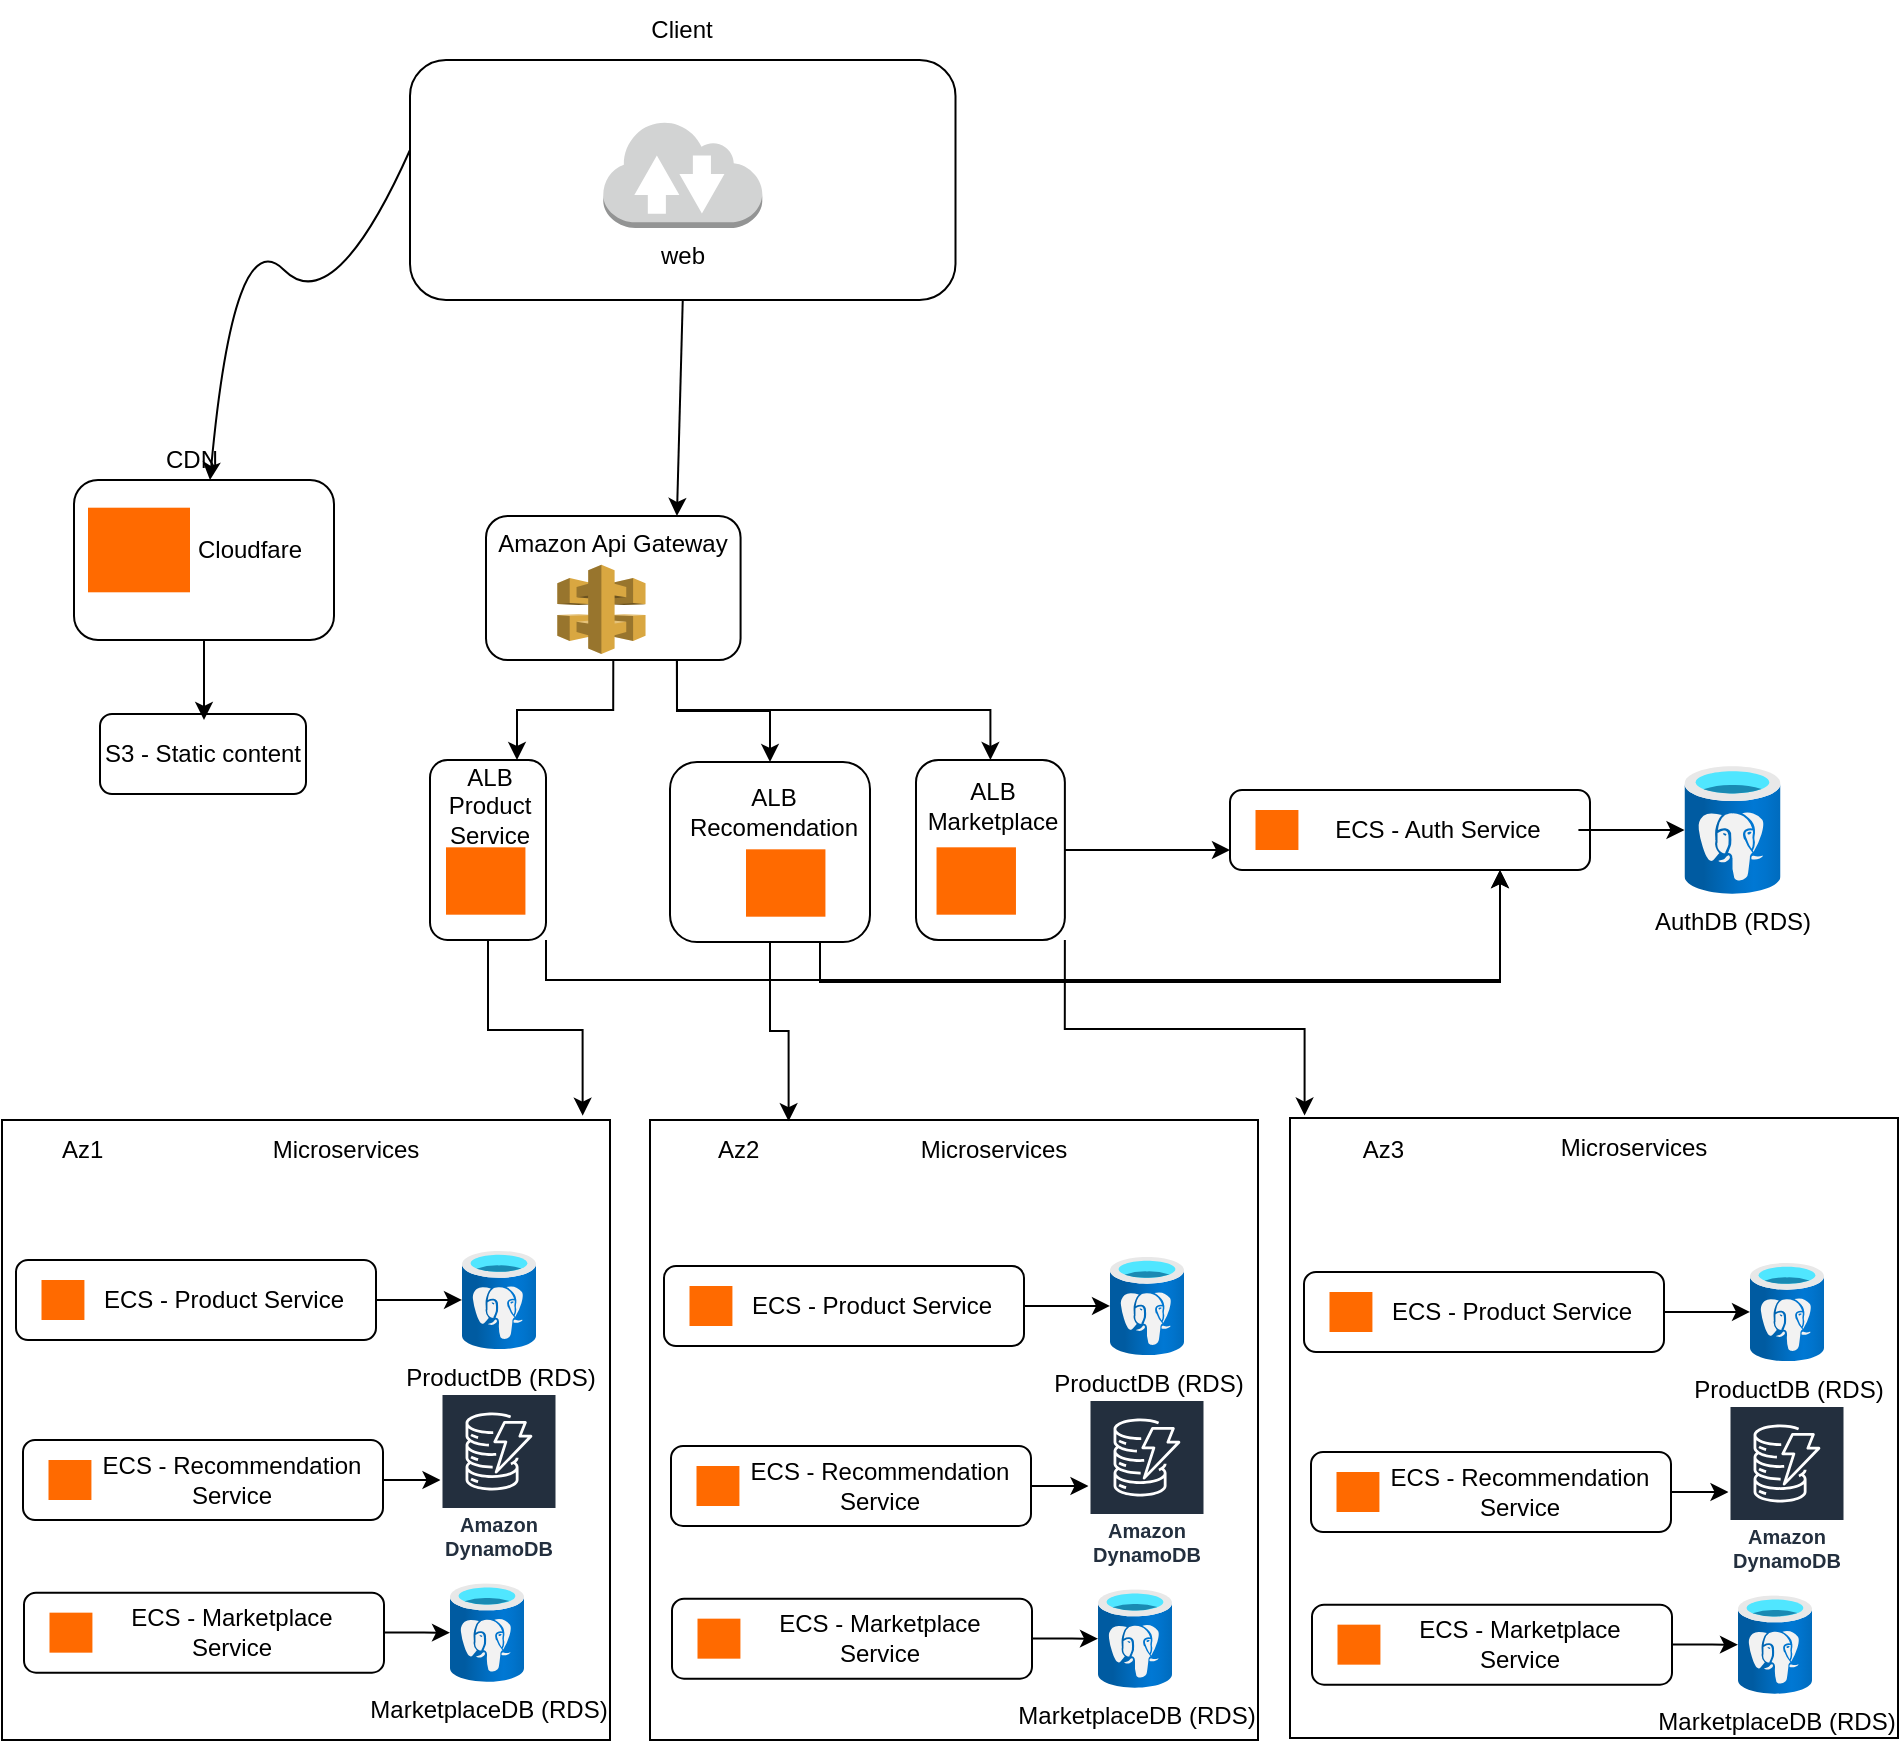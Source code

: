 <mxfile version="28.2.5">
  <diagram name="Page-1" id="uM2RWV-hZdUj_f4ezHtT">
    <mxGraphModel dx="1003" dy="1111" grid="1" gridSize="10" guides="1" tooltips="1" connect="1" arrows="1" fold="1" page="1" pageScale="1" pageWidth="850" pageHeight="1100" math="0" shadow="0">
      <root>
        <mxCell id="0" />
        <mxCell id="1" parent="0" />
        <mxCell id="gP5xzrsOw4okpKsFbW5q-6" value="" style="group;movable=1;resizable=1;rotatable=1;deletable=1;editable=1;locked=0;connectable=1;" parent="1" vertex="1" connectable="0">
          <mxGeometry x="240" width="272.75" height="150" as="geometry" />
        </mxCell>
        <mxCell id="gP5xzrsOw4okpKsFbW5q-4" value="" style="rounded=1;whiteSpace=wrap;html=1;fillColor=light-dark(#FFFFFF,transparent);movable=0;resizable=0;rotatable=0;deletable=0;editable=0;locked=1;connectable=0;" parent="gP5xzrsOw4okpKsFbW5q-6" vertex="1">
          <mxGeometry y="30" width="272.75" height="120" as="geometry" />
        </mxCell>
        <mxCell id="gP5xzrsOw4okpKsFbW5q-5" value="Client" style="text;html=1;align=center;verticalAlign=middle;whiteSpace=wrap;rounded=0;movable=1;resizable=1;rotatable=1;deletable=1;editable=1;locked=0;connectable=1;" parent="gP5xzrsOw4okpKsFbW5q-6" vertex="1">
          <mxGeometry x="106.12" width="60" height="30" as="geometry" />
        </mxCell>
        <mxCell id="Uxrc10yOzOFZdtbdVySu-6" value="web" style="outlineConnect=0;dashed=0;verticalLabelPosition=bottom;verticalAlign=top;align=center;html=1;shape=mxgraph.aws3.internet_2;fillColor=#D2D3D3;gradientColor=none;movable=0;resizable=0;rotatable=0;deletable=0;editable=0;locked=1;connectable=0;" parent="gP5xzrsOw4okpKsFbW5q-6" vertex="1">
          <mxGeometry x="96.63" y="60" width="79.5" height="54" as="geometry" />
        </mxCell>
        <mxCell id="qT3tDaTDxm2uMoxioWj7-61" style="edgeStyle=orthogonalEdgeStyle;rounded=0;orthogonalLoop=1;jettySize=auto;html=1;exitX=0.75;exitY=1;exitDx=0;exitDy=0;entryX=0.5;entryY=0;entryDx=0;entryDy=0;" edge="1" parent="1" source="gP5xzrsOw4okpKsFbW5q-8" target="qT3tDaTDxm2uMoxioWj7-55">
          <mxGeometry relative="1" as="geometry" />
        </mxCell>
        <mxCell id="gP5xzrsOw4okpKsFbW5q-7" value="" style="group;movable=1;resizable=1;rotatable=1;deletable=1;editable=1;locked=0;connectable=1;" parent="1" vertex="1" connectable="0">
          <mxGeometry x="278" y="240" width="134" height="90" as="geometry" />
        </mxCell>
        <mxCell id="gP5xzrsOw4okpKsFbW5q-8" value="" style="rounded=1;whiteSpace=wrap;html=1;fillColor=light-dark(#FFFFFF,transparent);movable=1;resizable=1;rotatable=1;deletable=1;editable=1;locked=0;connectable=1;" parent="gP5xzrsOw4okpKsFbW5q-7" vertex="1">
          <mxGeometry y="18" width="127.288" height="72" as="geometry" />
        </mxCell>
        <mxCell id="jouO6H_LiY6iLaxlUoP9-5" value="Amazon Api Gateway" style="text;html=1;align=center;verticalAlign=middle;whiteSpace=wrap;rounded=0;container=0;movable=1;resizable=1;rotatable=1;deletable=1;editable=1;locked=0;connectable=1;" parent="gP5xzrsOw4okpKsFbW5q-7" vertex="1">
          <mxGeometry x="-12.745" y="21.429" width="152.745" height="21.193" as="geometry" />
        </mxCell>
        <mxCell id="Uxrc10yOzOFZdtbdVySu-5" value="" style="outlineConnect=0;dashed=0;verticalLabelPosition=bottom;verticalAlign=top;align=center;html=1;shape=mxgraph.aws3.api_gateway;fillColor=#D9A741;gradientColor=none;container=0;movable=1;resizable=1;rotatable=1;deletable=1;editable=1;locked=0;connectable=1;" parent="gP5xzrsOw4okpKsFbW5q-7" vertex="1">
          <mxGeometry x="35.641" y="42.36" width="44.126" height="44.64" as="geometry" />
        </mxCell>
        <mxCell id="gP5xzrsOw4okpKsFbW5q-16" value="" style="endArrow=classic;html=1;rounded=0;exitX=0.5;exitY=1;exitDx=0;exitDy=0;entryX=0.75;entryY=0;entryDx=0;entryDy=0;movable=1;resizable=1;rotatable=1;deletable=1;editable=1;locked=0;connectable=1;" parent="1" source="gP5xzrsOw4okpKsFbW5q-4" target="gP5xzrsOw4okpKsFbW5q-8" edge="1">
          <mxGeometry width="50" height="50" relative="1" as="geometry">
            <mxPoint x="250" y="520" as="sourcePoint" />
            <mxPoint x="300" y="470" as="targetPoint" />
          </mxGeometry>
        </mxCell>
        <mxCell id="gP5xzrsOw4okpKsFbW5q-18" value="" style="group;movable=0;resizable=0;rotatable=0;deletable=0;editable=0;locked=1;connectable=0;" parent="1" vertex="1" connectable="0">
          <mxGeometry x="72" y="220" width="130" height="100" as="geometry" />
        </mxCell>
        <mxCell id="gP5xzrsOw4okpKsFbW5q-19" value="" style="rounded=1;whiteSpace=wrap;html=1;fillColor=light-dark(#FFFFFF,transparent);movable=0;resizable=0;rotatable=0;deletable=0;editable=0;locked=1;connectable=0;" parent="gP5xzrsOw4okpKsFbW5q-18" vertex="1">
          <mxGeometry y="20" width="130" height="80" as="geometry" />
        </mxCell>
        <mxCell id="gP5xzrsOw4okpKsFbW5q-22" value="Cloudfare" style="text;html=1;align=center;verticalAlign=middle;whiteSpace=wrap;rounded=0;movable=0;resizable=0;rotatable=0;deletable=0;editable=0;locked=1;connectable=0;" parent="gP5xzrsOw4okpKsFbW5q-18" vertex="1">
          <mxGeometry x="58" y="40" width="60" height="30" as="geometry" />
        </mxCell>
        <mxCell id="gP5xzrsOw4okpKsFbW5q-20" value="CDN" style="text;html=1;align=center;verticalAlign=middle;whiteSpace=wrap;rounded=0;movable=0;resizable=0;rotatable=0;deletable=0;editable=0;locked=1;connectable=0;" parent="gP5xzrsOw4okpKsFbW5q-18" vertex="1">
          <mxGeometry x="46.017" width="25.958" height="20" as="geometry" />
        </mxCell>
        <mxCell id="gP5xzrsOw4okpKsFbW5q-23" value="" style="points=[];aspect=fixed;html=1;align=center;shadow=0;dashed=0;fillColor=#FF6A00;strokeColor=none;shape=mxgraph.alibaba_cloud.cdn_content_distribution_network;movable=0;resizable=0;rotatable=0;deletable=0;editable=0;locked=1;connectable=0;" parent="gP5xzrsOw4okpKsFbW5q-18" vertex="1">
          <mxGeometry x="7" y="33.85" width="51" height="42.3" as="geometry" />
        </mxCell>
        <mxCell id="gP5xzrsOw4okpKsFbW5q-30" value="S3 - Static content" style="rounded=1;whiteSpace=wrap;html=1;movable=1;resizable=1;rotatable=1;deletable=1;editable=1;locked=0;connectable=1;" parent="1" vertex="1">
          <mxGeometry x="85" y="357" width="103" height="40" as="geometry" />
        </mxCell>
        <mxCell id="gP5xzrsOw4okpKsFbW5q-32" value="" style="endArrow=classic;html=1;rounded=0;movable=1;resizable=1;rotatable=1;deletable=1;editable=1;locked=0;connectable=1;" parent="1" edge="1">
          <mxGeometry width="50" height="50" relative="1" as="geometry">
            <mxPoint x="137" y="320" as="sourcePoint" />
            <mxPoint x="137" y="360" as="targetPoint" />
          </mxGeometry>
        </mxCell>
        <mxCell id="gP5xzrsOw4okpKsFbW5q-35" value="" style="curved=1;endArrow=classic;html=1;rounded=0;exitX=0;exitY=0.5;exitDx=0;exitDy=0;movable=1;resizable=1;rotatable=1;deletable=1;editable=1;locked=0;connectable=1;" parent="1" source="gP5xzrsOw4okpKsFbW5q-6" edge="1">
          <mxGeometry width="50" height="50" relative="1" as="geometry">
            <mxPoint x="152" y="160" as="sourcePoint" />
            <mxPoint x="140" y="240" as="targetPoint" />
            <Array as="points">
              <mxPoint x="202" y="160" />
              <mxPoint x="152" y="110" />
            </Array>
          </mxGeometry>
        </mxCell>
        <mxCell id="gP5xzrsOw4okpKsFbW5q-48" value="" style="whiteSpace=wrap;html=1;fillColor=light-dark(#FFFFFF,transparent);movable=1;resizable=1;rotatable=1;deletable=1;editable=1;locked=0;connectable=1;" parent="1" vertex="1">
          <mxGeometry x="36" y="560" width="304" height="310" as="geometry" />
        </mxCell>
        <mxCell id="gP5xzrsOw4okpKsFbW5q-52" value="Microservices" style="text;html=1;align=center;verticalAlign=middle;whiteSpace=wrap;rounded=0;movable=1;resizable=1;rotatable=1;deletable=1;editable=1;locked=0;connectable=1;" parent="1" vertex="1">
          <mxGeometry x="157.86" y="560" width="100" height="30" as="geometry" />
        </mxCell>
        <mxCell id="jouO6H_LiY6iLaxlUoP9-20" value="" style="edgeStyle=orthogonalEdgeStyle;rounded=0;orthogonalLoop=1;jettySize=auto;html=1;movable=1;resizable=1;rotatable=1;deletable=1;editable=1;locked=0;connectable=1;" parent="1" source="gP5xzrsOw4okpKsFbW5q-55" target="jouO6H_LiY6iLaxlUoP9-18" edge="1">
          <mxGeometry relative="1" as="geometry" />
        </mxCell>
        <mxCell id="gP5xzrsOw4okpKsFbW5q-55" value="" style="group;movable=1;resizable=1;rotatable=1;deletable=1;editable=1;locked=0;connectable=1;" parent="1" vertex="1" connectable="0">
          <mxGeometry x="43" y="630" width="180" height="40" as="geometry" />
        </mxCell>
        <mxCell id="gP5xzrsOw4okpKsFbW5q-49" value="" style="rounded=1;whiteSpace=wrap;html=1;fillColor=light-dark(#FFFFFF,transparent);movable=1;resizable=1;rotatable=1;deletable=1;editable=1;locked=0;connectable=1;" parent="gP5xzrsOw4okpKsFbW5q-55" vertex="1">
          <mxGeometry width="180" height="40" as="geometry" />
        </mxCell>
        <mxCell id="gP5xzrsOw4okpKsFbW5q-50" value="" style="points=[];aspect=fixed;html=1;align=center;shadow=0;dashed=0;fillColor=#FF6A00;strokeColor=none;shape=mxgraph.alibaba_cloud.ecs_elastic_compute_service;movable=1;resizable=1;rotatable=1;deletable=1;editable=1;locked=0;connectable=1;" parent="gP5xzrsOw4okpKsFbW5q-55" vertex="1">
          <mxGeometry x="12.75" y="10" width="21.46" height="20" as="geometry" />
        </mxCell>
        <mxCell id="gP5xzrsOw4okpKsFbW5q-51" value="ECS - Product Service" style="text;html=1;align=center;verticalAlign=middle;whiteSpace=wrap;rounded=0;movable=1;resizable=1;rotatable=1;deletable=1;editable=1;locked=0;connectable=1;" parent="gP5xzrsOw4okpKsFbW5q-55" vertex="1">
          <mxGeometry x="34.21" y="5" width="140" height="30" as="geometry" />
        </mxCell>
        <mxCell id="gP5xzrsOw4okpKsFbW5q-56" value="Az1&amp;nbsp;" style="text;html=1;align=center;verticalAlign=middle;whiteSpace=wrap;rounded=0;movable=1;resizable=1;rotatable=1;deletable=1;editable=1;locked=0;connectable=1;" parent="1" vertex="1">
          <mxGeometry x="36" y="560" width="84" height="30" as="geometry" />
        </mxCell>
        <mxCell id="jouO6H_LiY6iLaxlUoP9-21" value="" style="edgeStyle=orthogonalEdgeStyle;rounded=0;orthogonalLoop=1;jettySize=auto;html=1;movable=1;resizable=1;rotatable=1;deletable=1;editable=1;locked=0;connectable=1;" parent="1" source="gP5xzrsOw4okpKsFbW5q-61" target="jouO6H_LiY6iLaxlUoP9-19" edge="1">
          <mxGeometry relative="1" as="geometry" />
        </mxCell>
        <mxCell id="gP5xzrsOw4okpKsFbW5q-61" value="" style="group;movable=1;resizable=1;rotatable=1;deletable=1;editable=1;locked=0;connectable=1;" parent="1" vertex="1" connectable="0">
          <mxGeometry x="47" y="796.33" width="180" height="40" as="geometry" />
        </mxCell>
        <mxCell id="gP5xzrsOw4okpKsFbW5q-62" value="" style="rounded=1;whiteSpace=wrap;html=1;fillColor=light-dark(#FFFFFF,transparent);movable=1;resizable=1;rotatable=1;deletable=1;editable=1;locked=0;connectable=1;" parent="gP5xzrsOw4okpKsFbW5q-61" vertex="1">
          <mxGeometry width="180" height="40" as="geometry" />
        </mxCell>
        <mxCell id="gP5xzrsOw4okpKsFbW5q-63" value="" style="points=[];aspect=fixed;html=1;align=center;shadow=0;dashed=0;fillColor=#FF6A00;strokeColor=none;shape=mxgraph.alibaba_cloud.ecs_elastic_compute_service;movable=1;resizable=1;rotatable=1;deletable=1;editable=1;locked=0;connectable=1;" parent="gP5xzrsOw4okpKsFbW5q-61" vertex="1">
          <mxGeometry x="12.75" y="10" width="21.46" height="20" as="geometry" />
        </mxCell>
        <mxCell id="gP5xzrsOw4okpKsFbW5q-64" value="ECS - Marketplace Service" style="text;html=1;align=center;verticalAlign=middle;whiteSpace=wrap;rounded=0;movable=1;resizable=1;rotatable=1;deletable=1;editable=1;locked=0;connectable=1;" parent="gP5xzrsOw4okpKsFbW5q-61" vertex="1">
          <mxGeometry x="34.21" y="5" width="140" height="30" as="geometry" />
        </mxCell>
        <mxCell id="jouO6H_LiY6iLaxlUoP9-24" value="" style="edgeStyle=orthogonalEdgeStyle;rounded=0;orthogonalLoop=1;jettySize=auto;html=1;movable=1;resizable=1;rotatable=1;deletable=1;editable=1;locked=0;connectable=1;" parent="1" source="jouO6H_LiY6iLaxlUoP9-1" target="jouO6H_LiY6iLaxlUoP9-22" edge="1">
          <mxGeometry relative="1" as="geometry" />
        </mxCell>
        <mxCell id="jouO6H_LiY6iLaxlUoP9-1" value="" style="group;movable=1;resizable=1;rotatable=1;deletable=1;editable=1;locked=0;connectable=1;" parent="1" vertex="1" connectable="0">
          <mxGeometry x="46.5" y="720" width="180" height="40" as="geometry" />
        </mxCell>
        <mxCell id="jouO6H_LiY6iLaxlUoP9-2" value="" style="rounded=1;whiteSpace=wrap;html=1;fillColor=light-dark(#FFFFFF,transparent);movable=1;resizable=1;rotatable=1;deletable=1;editable=1;locked=0;connectable=1;" parent="jouO6H_LiY6iLaxlUoP9-1" vertex="1">
          <mxGeometry width="180" height="40" as="geometry" />
        </mxCell>
        <mxCell id="jouO6H_LiY6iLaxlUoP9-3" value="" style="points=[];aspect=fixed;html=1;align=center;shadow=0;dashed=0;fillColor=#FF6A00;strokeColor=none;shape=mxgraph.alibaba_cloud.ecs_elastic_compute_service;movable=1;resizable=1;rotatable=1;deletable=1;editable=1;locked=0;connectable=1;" parent="jouO6H_LiY6iLaxlUoP9-1" vertex="1">
          <mxGeometry x="12.75" y="10" width="21.46" height="20" as="geometry" />
        </mxCell>
        <mxCell id="jouO6H_LiY6iLaxlUoP9-4" value="ECS - Recommendation Service" style="text;html=1;align=center;verticalAlign=middle;whiteSpace=wrap;rounded=0;movable=1;resizable=1;rotatable=1;deletable=1;editable=1;locked=0;connectable=1;" parent="jouO6H_LiY6iLaxlUoP9-1" vertex="1">
          <mxGeometry x="34.21" y="5" width="140" height="30" as="geometry" />
        </mxCell>
        <mxCell id="jouO6H_LiY6iLaxlUoP9-18" value="ProductDB (RDS)" style="image;aspect=fixed;html=1;points=[];align=center;fontSize=12;image=img/lib/azure2/databases/Azure_Database_PostgreSQL_Server.svg;movable=1;resizable=1;rotatable=1;deletable=1;editable=1;locked=0;connectable=1;" parent="1" vertex="1">
          <mxGeometry x="266" y="625.34" width="37" height="49.33" as="geometry" />
        </mxCell>
        <mxCell id="jouO6H_LiY6iLaxlUoP9-19" value="MarketplaceDB (RDS)" style="image;aspect=fixed;html=1;points=[];align=center;fontSize=12;image=img/lib/azure2/databases/Azure_Database_PostgreSQL_Server.svg;movable=1;resizable=1;rotatable=1;deletable=1;editable=1;locked=0;connectable=1;" parent="1" vertex="1">
          <mxGeometry x="260" y="791.66" width="37" height="49.33" as="geometry" />
        </mxCell>
        <mxCell id="jouO6H_LiY6iLaxlUoP9-22" value="Amazon DynamoDB" style="sketch=0;outlineConnect=0;fontColor=#232F3E;gradientColor=none;strokeColor=#ffffff;fillColor=#232F3E;dashed=0;verticalLabelPosition=middle;verticalAlign=bottom;align=center;html=1;whiteSpace=wrap;fontSize=10;fontStyle=1;spacing=3;shape=mxgraph.aws4.productIcon;prIcon=mxgraph.aws4.dynamodb;movable=1;resizable=1;rotatable=1;deletable=1;editable=1;locked=0;connectable=1;" parent="1" vertex="1">
          <mxGeometry x="255.25" y="696.5" width="58.5" height="87" as="geometry" />
        </mxCell>
        <mxCell id="qT3tDaTDxm2uMoxioWj7-1" value="" style="whiteSpace=wrap;html=1;fillColor=light-dark(#FFFFFF,transparent);movable=1;resizable=1;rotatable=1;deletable=1;editable=1;locked=0;connectable=1;" vertex="1" parent="1">
          <mxGeometry x="360" y="560" width="304" height="310" as="geometry" />
        </mxCell>
        <mxCell id="qT3tDaTDxm2uMoxioWj7-2" value="Microservices" style="text;html=1;align=center;verticalAlign=middle;whiteSpace=wrap;rounded=0;movable=1;resizable=1;rotatable=1;deletable=1;editable=1;locked=0;connectable=1;" vertex="1" parent="1">
          <mxGeometry x="481.86" y="560" width="100" height="30" as="geometry" />
        </mxCell>
        <mxCell id="qT3tDaTDxm2uMoxioWj7-3" value="" style="edgeStyle=orthogonalEdgeStyle;rounded=0;orthogonalLoop=1;jettySize=auto;html=1;movable=1;resizable=1;rotatable=1;deletable=1;editable=1;locked=0;connectable=1;" edge="1" parent="1" source="qT3tDaTDxm2uMoxioWj7-4" target="qT3tDaTDxm2uMoxioWj7-19">
          <mxGeometry relative="1" as="geometry" />
        </mxCell>
        <mxCell id="qT3tDaTDxm2uMoxioWj7-4" value="" style="group;movable=1;resizable=1;rotatable=1;deletable=1;editable=1;locked=0;connectable=1;" vertex="1" connectable="0" parent="1">
          <mxGeometry x="367" y="633" width="180" height="40" as="geometry" />
        </mxCell>
        <mxCell id="qT3tDaTDxm2uMoxioWj7-5" value="" style="rounded=1;whiteSpace=wrap;html=1;fillColor=light-dark(#FFFFFF,transparent);movable=1;resizable=1;rotatable=1;deletable=1;editable=1;locked=0;connectable=1;" vertex="1" parent="qT3tDaTDxm2uMoxioWj7-4">
          <mxGeometry width="180" height="40" as="geometry" />
        </mxCell>
        <mxCell id="qT3tDaTDxm2uMoxioWj7-6" value="" style="points=[];aspect=fixed;html=1;align=center;shadow=0;dashed=0;fillColor=#FF6A00;strokeColor=none;shape=mxgraph.alibaba_cloud.ecs_elastic_compute_service;movable=1;resizable=1;rotatable=1;deletable=1;editable=1;locked=0;connectable=1;" vertex="1" parent="qT3tDaTDxm2uMoxioWj7-4">
          <mxGeometry x="12.75" y="10" width="21.46" height="20" as="geometry" />
        </mxCell>
        <mxCell id="qT3tDaTDxm2uMoxioWj7-7" value="ECS - Product Service" style="text;html=1;align=center;verticalAlign=middle;whiteSpace=wrap;rounded=0;movable=1;resizable=1;rotatable=1;deletable=1;editable=1;locked=0;connectable=1;" vertex="1" parent="qT3tDaTDxm2uMoxioWj7-4">
          <mxGeometry x="34.21" y="5" width="140" height="30" as="geometry" />
        </mxCell>
        <mxCell id="qT3tDaTDxm2uMoxioWj7-8" value="Az2&amp;nbsp;" style="text;html=1;align=center;verticalAlign=middle;whiteSpace=wrap;rounded=0;movable=1;resizable=1;rotatable=1;deletable=1;editable=1;locked=0;connectable=1;" vertex="1" parent="1">
          <mxGeometry x="360" y="560" width="92" height="30" as="geometry" />
        </mxCell>
        <mxCell id="qT3tDaTDxm2uMoxioWj7-9" value="" style="edgeStyle=orthogonalEdgeStyle;rounded=0;orthogonalLoop=1;jettySize=auto;html=1;movable=1;resizable=1;rotatable=1;deletable=1;editable=1;locked=0;connectable=1;" edge="1" parent="1" source="qT3tDaTDxm2uMoxioWj7-10" target="qT3tDaTDxm2uMoxioWj7-20">
          <mxGeometry relative="1" as="geometry" />
        </mxCell>
        <mxCell id="qT3tDaTDxm2uMoxioWj7-10" value="" style="group;movable=1;resizable=1;rotatable=1;deletable=1;editable=1;locked=0;connectable=1;" vertex="1" connectable="0" parent="1">
          <mxGeometry x="371" y="799.33" width="180" height="40" as="geometry" />
        </mxCell>
        <mxCell id="qT3tDaTDxm2uMoxioWj7-11" value="" style="rounded=1;whiteSpace=wrap;html=1;fillColor=light-dark(#FFFFFF,transparent);movable=1;resizable=1;rotatable=1;deletable=1;editable=1;locked=0;connectable=1;" vertex="1" parent="qT3tDaTDxm2uMoxioWj7-10">
          <mxGeometry width="180" height="40" as="geometry" />
        </mxCell>
        <mxCell id="qT3tDaTDxm2uMoxioWj7-12" value="" style="points=[];aspect=fixed;html=1;align=center;shadow=0;dashed=0;fillColor=#FF6A00;strokeColor=none;shape=mxgraph.alibaba_cloud.ecs_elastic_compute_service;movable=1;resizable=1;rotatable=1;deletable=1;editable=1;locked=0;connectable=1;" vertex="1" parent="qT3tDaTDxm2uMoxioWj7-10">
          <mxGeometry x="12.75" y="10" width="21.46" height="20" as="geometry" />
        </mxCell>
        <mxCell id="qT3tDaTDxm2uMoxioWj7-13" value="ECS - Marketplace Service" style="text;html=1;align=center;verticalAlign=middle;whiteSpace=wrap;rounded=0;movable=1;resizable=1;rotatable=1;deletable=1;editable=1;locked=0;connectable=1;" vertex="1" parent="qT3tDaTDxm2uMoxioWj7-10">
          <mxGeometry x="34.21" y="5" width="140" height="30" as="geometry" />
        </mxCell>
        <mxCell id="qT3tDaTDxm2uMoxioWj7-14" value="" style="edgeStyle=orthogonalEdgeStyle;rounded=0;orthogonalLoop=1;jettySize=auto;html=1;movable=1;resizable=1;rotatable=1;deletable=1;editable=1;locked=0;connectable=1;" edge="1" parent="1" source="qT3tDaTDxm2uMoxioWj7-15" target="qT3tDaTDxm2uMoxioWj7-21">
          <mxGeometry relative="1" as="geometry" />
        </mxCell>
        <mxCell id="qT3tDaTDxm2uMoxioWj7-15" value="" style="group;movable=1;resizable=1;rotatable=1;deletable=1;editable=1;locked=0;connectable=1;" vertex="1" connectable="0" parent="1">
          <mxGeometry x="370.5" y="723" width="180" height="40" as="geometry" />
        </mxCell>
        <mxCell id="qT3tDaTDxm2uMoxioWj7-16" value="" style="rounded=1;whiteSpace=wrap;html=1;fillColor=light-dark(#FFFFFF,transparent);movable=1;resizable=1;rotatable=1;deletable=1;editable=1;locked=0;connectable=1;" vertex="1" parent="qT3tDaTDxm2uMoxioWj7-15">
          <mxGeometry width="180" height="40" as="geometry" />
        </mxCell>
        <mxCell id="qT3tDaTDxm2uMoxioWj7-17" value="" style="points=[];aspect=fixed;html=1;align=center;shadow=0;dashed=0;fillColor=#FF6A00;strokeColor=none;shape=mxgraph.alibaba_cloud.ecs_elastic_compute_service;movable=1;resizable=1;rotatable=1;deletable=1;editable=1;locked=0;connectable=1;" vertex="1" parent="qT3tDaTDxm2uMoxioWj7-15">
          <mxGeometry x="12.75" y="10" width="21.46" height="20" as="geometry" />
        </mxCell>
        <mxCell id="qT3tDaTDxm2uMoxioWj7-18" value="ECS - Recommendation Service" style="text;html=1;align=center;verticalAlign=middle;whiteSpace=wrap;rounded=0;movable=1;resizable=1;rotatable=1;deletable=1;editable=1;locked=0;connectable=1;" vertex="1" parent="qT3tDaTDxm2uMoxioWj7-15">
          <mxGeometry x="34.21" y="5" width="140" height="30" as="geometry" />
        </mxCell>
        <mxCell id="qT3tDaTDxm2uMoxioWj7-19" value="ProductDB (RDS)" style="image;aspect=fixed;html=1;points=[];align=center;fontSize=12;image=img/lib/azure2/databases/Azure_Database_PostgreSQL_Server.svg;movable=1;resizable=1;rotatable=1;deletable=1;editable=1;locked=0;connectable=1;" vertex="1" parent="1">
          <mxGeometry x="590" y="628.34" width="37" height="49.33" as="geometry" />
        </mxCell>
        <mxCell id="qT3tDaTDxm2uMoxioWj7-20" value="MarketplaceDB (RDS)" style="image;aspect=fixed;html=1;points=[];align=center;fontSize=12;image=img/lib/azure2/databases/Azure_Database_PostgreSQL_Server.svg;movable=1;resizable=1;rotatable=1;deletable=1;editable=1;locked=0;connectable=1;" vertex="1" parent="1">
          <mxGeometry x="584" y="794.66" width="37" height="49.33" as="geometry" />
        </mxCell>
        <mxCell id="qT3tDaTDxm2uMoxioWj7-21" value="Amazon DynamoDB" style="sketch=0;outlineConnect=0;fontColor=#232F3E;gradientColor=none;strokeColor=#ffffff;fillColor=#232F3E;dashed=0;verticalLabelPosition=middle;verticalAlign=bottom;align=center;html=1;whiteSpace=wrap;fontSize=10;fontStyle=1;spacing=3;shape=mxgraph.aws4.productIcon;prIcon=mxgraph.aws4.dynamodb;movable=1;resizable=1;rotatable=1;deletable=1;editable=1;locked=0;connectable=1;" vertex="1" parent="1">
          <mxGeometry x="579.25" y="699.5" width="58.5" height="87" as="geometry" />
        </mxCell>
        <mxCell id="qT3tDaTDxm2uMoxioWj7-22" value="" style="whiteSpace=wrap;html=1;fillColor=light-dark(#FFFFFF,transparent);movable=1;resizable=1;rotatable=1;deletable=1;editable=1;locked=0;connectable=1;" vertex="1" parent="1">
          <mxGeometry x="680" y="559" width="304" height="310" as="geometry" />
        </mxCell>
        <mxCell id="qT3tDaTDxm2uMoxioWj7-23" value="Microservices" style="text;html=1;align=center;verticalAlign=middle;whiteSpace=wrap;rounded=0;movable=1;resizable=1;rotatable=1;deletable=1;editable=1;locked=0;connectable=1;" vertex="1" parent="1">
          <mxGeometry x="801.86" y="559" width="100" height="30" as="geometry" />
        </mxCell>
        <mxCell id="qT3tDaTDxm2uMoxioWj7-24" value="" style="edgeStyle=orthogonalEdgeStyle;rounded=0;orthogonalLoop=1;jettySize=auto;html=1;movable=1;resizable=1;rotatable=1;deletable=1;editable=1;locked=0;connectable=1;" edge="1" parent="1" source="qT3tDaTDxm2uMoxioWj7-25" target="qT3tDaTDxm2uMoxioWj7-40">
          <mxGeometry relative="1" as="geometry" />
        </mxCell>
        <mxCell id="qT3tDaTDxm2uMoxioWj7-25" value="" style="group;movable=1;resizable=1;rotatable=1;deletable=1;editable=1;locked=0;connectable=1;" vertex="1" connectable="0" parent="1">
          <mxGeometry x="687" y="636" width="180" height="40" as="geometry" />
        </mxCell>
        <mxCell id="qT3tDaTDxm2uMoxioWj7-26" value="" style="rounded=1;whiteSpace=wrap;html=1;fillColor=light-dark(#FFFFFF,transparent);movable=1;resizable=1;rotatable=1;deletable=1;editable=1;locked=0;connectable=1;" vertex="1" parent="qT3tDaTDxm2uMoxioWj7-25">
          <mxGeometry width="180" height="40" as="geometry" />
        </mxCell>
        <mxCell id="qT3tDaTDxm2uMoxioWj7-27" value="" style="points=[];aspect=fixed;html=1;align=center;shadow=0;dashed=0;fillColor=#FF6A00;strokeColor=none;shape=mxgraph.alibaba_cloud.ecs_elastic_compute_service;movable=1;resizable=1;rotatable=1;deletable=1;editable=1;locked=0;connectable=1;" vertex="1" parent="qT3tDaTDxm2uMoxioWj7-25">
          <mxGeometry x="12.75" y="10" width="21.46" height="20" as="geometry" />
        </mxCell>
        <mxCell id="qT3tDaTDxm2uMoxioWj7-28" value="ECS - Product Service" style="text;html=1;align=center;verticalAlign=middle;whiteSpace=wrap;rounded=0;movable=1;resizable=1;rotatable=1;deletable=1;editable=1;locked=0;connectable=1;" vertex="1" parent="qT3tDaTDxm2uMoxioWj7-25">
          <mxGeometry x="34.21" y="5" width="140" height="30" as="geometry" />
        </mxCell>
        <mxCell id="qT3tDaTDxm2uMoxioWj7-29" value="&amp;nbsp;Az3" style="text;html=1;align=center;verticalAlign=middle;whiteSpace=wrap;rounded=0;movable=1;resizable=1;rotatable=1;deletable=1;editable=1;locked=0;connectable=1;" vertex="1" parent="1">
          <mxGeometry x="680" y="560" width="90" height="30" as="geometry" />
        </mxCell>
        <mxCell id="qT3tDaTDxm2uMoxioWj7-30" value="" style="edgeStyle=orthogonalEdgeStyle;rounded=0;orthogonalLoop=1;jettySize=auto;html=1;movable=1;resizable=1;rotatable=1;deletable=1;editable=1;locked=0;connectable=1;" edge="1" parent="1" source="qT3tDaTDxm2uMoxioWj7-31" target="qT3tDaTDxm2uMoxioWj7-41">
          <mxGeometry relative="1" as="geometry" />
        </mxCell>
        <mxCell id="qT3tDaTDxm2uMoxioWj7-31" value="" style="group;movable=1;resizable=1;rotatable=1;deletable=1;editable=1;locked=0;connectable=1;" vertex="1" connectable="0" parent="1">
          <mxGeometry x="691" y="802.33" width="180" height="40" as="geometry" />
        </mxCell>
        <mxCell id="qT3tDaTDxm2uMoxioWj7-32" value="" style="rounded=1;whiteSpace=wrap;html=1;fillColor=light-dark(#FFFFFF,transparent);movable=1;resizable=1;rotatable=1;deletable=1;editable=1;locked=0;connectable=1;" vertex="1" parent="qT3tDaTDxm2uMoxioWj7-31">
          <mxGeometry width="180" height="40" as="geometry" />
        </mxCell>
        <mxCell id="qT3tDaTDxm2uMoxioWj7-33" value="" style="points=[];aspect=fixed;html=1;align=center;shadow=0;dashed=0;fillColor=#FF6A00;strokeColor=none;shape=mxgraph.alibaba_cloud.ecs_elastic_compute_service;movable=1;resizable=1;rotatable=1;deletable=1;editable=1;locked=0;connectable=1;" vertex="1" parent="qT3tDaTDxm2uMoxioWj7-31">
          <mxGeometry x="12.75" y="10" width="21.46" height="20" as="geometry" />
        </mxCell>
        <mxCell id="qT3tDaTDxm2uMoxioWj7-34" value="ECS - Marketplace Service" style="text;html=1;align=center;verticalAlign=middle;whiteSpace=wrap;rounded=0;movable=1;resizable=1;rotatable=1;deletable=1;editable=1;locked=0;connectable=1;" vertex="1" parent="qT3tDaTDxm2uMoxioWj7-31">
          <mxGeometry x="34.21" y="5" width="140" height="30" as="geometry" />
        </mxCell>
        <mxCell id="qT3tDaTDxm2uMoxioWj7-35" value="" style="edgeStyle=orthogonalEdgeStyle;rounded=0;orthogonalLoop=1;jettySize=auto;html=1;movable=1;resizable=1;rotatable=1;deletable=1;editable=1;locked=0;connectable=1;" edge="1" parent="1" source="qT3tDaTDxm2uMoxioWj7-36" target="qT3tDaTDxm2uMoxioWj7-42">
          <mxGeometry relative="1" as="geometry" />
        </mxCell>
        <mxCell id="qT3tDaTDxm2uMoxioWj7-36" value="" style="group;movable=1;resizable=1;rotatable=1;deletable=1;editable=1;locked=0;connectable=1;" vertex="1" connectable="0" parent="1">
          <mxGeometry x="690.5" y="726" width="180" height="40" as="geometry" />
        </mxCell>
        <mxCell id="qT3tDaTDxm2uMoxioWj7-37" value="" style="rounded=1;whiteSpace=wrap;html=1;fillColor=light-dark(#FFFFFF,transparent);movable=1;resizable=1;rotatable=1;deletable=1;editable=1;locked=0;connectable=1;" vertex="1" parent="qT3tDaTDxm2uMoxioWj7-36">
          <mxGeometry width="180" height="40" as="geometry" />
        </mxCell>
        <mxCell id="qT3tDaTDxm2uMoxioWj7-38" value="" style="points=[];aspect=fixed;html=1;align=center;shadow=0;dashed=0;fillColor=#FF6A00;strokeColor=none;shape=mxgraph.alibaba_cloud.ecs_elastic_compute_service;movable=1;resizable=1;rotatable=1;deletable=1;editable=1;locked=0;connectable=1;" vertex="1" parent="qT3tDaTDxm2uMoxioWj7-36">
          <mxGeometry x="12.75" y="10" width="21.46" height="20" as="geometry" />
        </mxCell>
        <mxCell id="qT3tDaTDxm2uMoxioWj7-39" value="ECS - Recommendation Service" style="text;html=1;align=center;verticalAlign=middle;whiteSpace=wrap;rounded=0;movable=1;resizable=1;rotatable=1;deletable=1;editable=1;locked=0;connectable=1;" vertex="1" parent="qT3tDaTDxm2uMoxioWj7-36">
          <mxGeometry x="34.21" y="5" width="140" height="30" as="geometry" />
        </mxCell>
        <mxCell id="qT3tDaTDxm2uMoxioWj7-40" value="ProductDB (RDS)" style="image;aspect=fixed;html=1;points=[];align=center;fontSize=12;image=img/lib/azure2/databases/Azure_Database_PostgreSQL_Server.svg;movable=1;resizable=1;rotatable=1;deletable=1;editable=1;locked=0;connectable=1;" vertex="1" parent="1">
          <mxGeometry x="910" y="631.34" width="37" height="49.33" as="geometry" />
        </mxCell>
        <mxCell id="qT3tDaTDxm2uMoxioWj7-41" value="MarketplaceDB (RDS)" style="image;aspect=fixed;html=1;points=[];align=center;fontSize=12;image=img/lib/azure2/databases/Azure_Database_PostgreSQL_Server.svg;movable=1;resizable=1;rotatable=1;deletable=1;editable=1;locked=0;connectable=1;" vertex="1" parent="1">
          <mxGeometry x="904" y="797.66" width="37" height="49.33" as="geometry" />
        </mxCell>
        <mxCell id="qT3tDaTDxm2uMoxioWj7-42" value="Amazon DynamoDB" style="sketch=0;outlineConnect=0;fontColor=#232F3E;gradientColor=none;strokeColor=#ffffff;fillColor=#232F3E;dashed=0;verticalLabelPosition=middle;verticalAlign=bottom;align=center;html=1;whiteSpace=wrap;fontSize=10;fontStyle=1;spacing=3;shape=mxgraph.aws4.productIcon;prIcon=mxgraph.aws4.dynamodb;movable=1;resizable=1;rotatable=1;deletable=1;editable=1;locked=0;connectable=1;" vertex="1" parent="1">
          <mxGeometry x="899.25" y="702.5" width="58.5" height="87" as="geometry" />
        </mxCell>
        <mxCell id="qT3tDaTDxm2uMoxioWj7-48" value="" style="group;movable=1;resizable=1;rotatable=1;deletable=1;editable=1;locked=0;connectable=1;" vertex="1" connectable="0" parent="1">
          <mxGeometry x="250" y="380" width="60" height="90" as="geometry" />
        </mxCell>
        <mxCell id="qT3tDaTDxm2uMoxioWj7-45" value="" style="rounded=1;whiteSpace=wrap;html=1;fillColor=light-dark(#FFFFFF,transparent);movable=0;resizable=0;rotatable=0;deletable=0;editable=0;locked=1;connectable=0;" vertex="1" parent="qT3tDaTDxm2uMoxioWj7-48">
          <mxGeometry width="58" height="90" as="geometry" />
        </mxCell>
        <mxCell id="qT3tDaTDxm2uMoxioWj7-46" value="" style="points=[];aspect=fixed;html=1;align=center;shadow=0;dashed=0;fillColor=#FF6A00;strokeColor=none;shape=mxgraph.alibaba_cloud.alb_application_load_balancer_01;movable=0;resizable=0;rotatable=0;deletable=0;editable=0;locked=1;connectable=0;" vertex="1" parent="qT3tDaTDxm2uMoxioWj7-48">
          <mxGeometry x="8" y="43.66" width="39.715" height="33.684" as="geometry" />
        </mxCell>
        <mxCell id="qT3tDaTDxm2uMoxioWj7-47" value="ALB Product Service" style="text;html=1;align=center;verticalAlign=middle;whiteSpace=wrap;rounded=0;movable=1;resizable=1;rotatable=1;deletable=1;editable=1;locked=0;connectable=1;" vertex="1" parent="qT3tDaTDxm2uMoxioWj7-48">
          <mxGeometry y="10" width="60" height="25.2" as="geometry" />
        </mxCell>
        <mxCell id="qT3tDaTDxm2uMoxioWj7-49" value="" style="group" vertex="1" connectable="0" parent="1">
          <mxGeometry x="650" y="383" width="275.25" height="64" as="geometry" />
        </mxCell>
        <mxCell id="jouO6H_LiY6iLaxlUoP9-10" value="" style="group;movable=1;resizable=1;rotatable=1;deletable=1;editable=1;locked=0;connectable=1;" parent="qT3tDaTDxm2uMoxioWj7-49" vertex="1" connectable="0">
          <mxGeometry y="12" width="180" height="40" as="geometry" />
        </mxCell>
        <mxCell id="jouO6H_LiY6iLaxlUoP9-11" value="" style="rounded=1;whiteSpace=wrap;html=1;fillColor=light-dark(#FFFFFF,transparent);movable=1;resizable=1;rotatable=1;deletable=1;editable=1;locked=0;connectable=1;" parent="jouO6H_LiY6iLaxlUoP9-10" vertex="1">
          <mxGeometry width="180" height="40" as="geometry" />
        </mxCell>
        <mxCell id="jouO6H_LiY6iLaxlUoP9-12" value="" style="points=[];aspect=fixed;html=1;align=center;shadow=0;dashed=0;fillColor=#FF6A00;strokeColor=none;shape=mxgraph.alibaba_cloud.ecs_elastic_compute_service;movable=1;resizable=1;rotatable=1;deletable=1;editable=1;locked=0;connectable=1;" parent="jouO6H_LiY6iLaxlUoP9-10" vertex="1">
          <mxGeometry x="12.75" y="10" width="21.46" height="20" as="geometry" />
        </mxCell>
        <mxCell id="jouO6H_LiY6iLaxlUoP9-13" value="ECS - Auth Service" style="text;html=1;align=center;verticalAlign=middle;whiteSpace=wrap;rounded=0;movable=1;resizable=1;rotatable=1;deletable=1;editable=1;locked=0;connectable=1;" parent="jouO6H_LiY6iLaxlUoP9-10" vertex="1">
          <mxGeometry x="34.21" y="5" width="140" height="30" as="geometry" />
        </mxCell>
        <mxCell id="jouO6H_LiY6iLaxlUoP9-15" value="AuthDB (RDS)" style="image;aspect=fixed;html=1;points=[];align=center;fontSize=12;image=img/lib/azure2/databases/Azure_Database_PostgreSQL_Server.svg;" parent="qT3tDaTDxm2uMoxioWj7-49" vertex="1">
          <mxGeometry x="227.25" width="48" height="64" as="geometry" />
        </mxCell>
        <mxCell id="jouO6H_LiY6iLaxlUoP9-26" value="" style="edgeStyle=orthogonalEdgeStyle;rounded=0;orthogonalLoop=1;jettySize=auto;html=1;" parent="qT3tDaTDxm2uMoxioWj7-49" source="jouO6H_LiY6iLaxlUoP9-13" target="jouO6H_LiY6iLaxlUoP9-15" edge="1">
          <mxGeometry relative="1" as="geometry" />
        </mxCell>
        <mxCell id="qT3tDaTDxm2uMoxioWj7-50" value="" style="group" vertex="1" connectable="0" parent="1">
          <mxGeometry x="400" y="381" width="70" height="90" as="geometry" />
        </mxCell>
        <mxCell id="qT3tDaTDxm2uMoxioWj7-51" value="" style="rounded=1;whiteSpace=wrap;html=1;fillColor=light-dark(#FFFFFF,transparent);movable=1;resizable=1;rotatable=1;deletable=1;editable=1;locked=0;connectable=1;" vertex="1" parent="qT3tDaTDxm2uMoxioWj7-50">
          <mxGeometry x="-30" width="100" height="90" as="geometry" />
        </mxCell>
        <mxCell id="qT3tDaTDxm2uMoxioWj7-52" value="" style="points=[];aspect=fixed;html=1;align=center;shadow=0;dashed=0;fillColor=#FF6A00;strokeColor=none;shape=mxgraph.alibaba_cloud.alb_application_load_balancer_01;movable=1;resizable=1;rotatable=1;deletable=1;editable=1;locked=0;connectable=1;" vertex="1" parent="qT3tDaTDxm2uMoxioWj7-50">
          <mxGeometry x="8" y="43.66" width="39.715" height="33.684" as="geometry" />
        </mxCell>
        <mxCell id="qT3tDaTDxm2uMoxioWj7-53" value="ALB Recomendation" style="text;html=1;align=center;verticalAlign=middle;whiteSpace=wrap;rounded=0;movable=1;resizable=1;rotatable=1;deletable=1;editable=1;locked=0;connectable=1;" vertex="1" parent="qT3tDaTDxm2uMoxioWj7-50">
          <mxGeometry x="-8" y="10" width="60" height="30" as="geometry" />
        </mxCell>
        <mxCell id="qT3tDaTDxm2uMoxioWj7-58" style="edgeStyle=orthogonalEdgeStyle;rounded=0;orthogonalLoop=1;jettySize=auto;html=1;exitX=0.5;exitY=1;exitDx=0;exitDy=0;" edge="1" parent="qT3tDaTDxm2uMoxioWj7-50" source="qT3tDaTDxm2uMoxioWj7-53" target="qT3tDaTDxm2uMoxioWj7-53">
          <mxGeometry relative="1" as="geometry" />
        </mxCell>
        <mxCell id="qT3tDaTDxm2uMoxioWj7-54" value="" style="group" vertex="1" connectable="0" parent="1">
          <mxGeometry x="493" y="380" width="77" height="90" as="geometry" />
        </mxCell>
        <mxCell id="qT3tDaTDxm2uMoxioWj7-55" value="" style="rounded=1;whiteSpace=wrap;html=1;fillColor=light-dark(#FFFFFF,transparent);movable=1;resizable=1;rotatable=1;deletable=1;editable=1;locked=0;connectable=1;" vertex="1" parent="qT3tDaTDxm2uMoxioWj7-54">
          <mxGeometry width="74.433" height="90" as="geometry" />
        </mxCell>
        <mxCell id="qT3tDaTDxm2uMoxioWj7-56" value="" style="points=[];aspect=fixed;html=1;align=center;shadow=0;dashed=0;fillColor=#FF6A00;strokeColor=none;shape=mxgraph.alibaba_cloud.alb_application_load_balancer_01;movable=1;resizable=1;rotatable=1;deletable=1;editable=1;locked=0;connectable=1;" vertex="1" parent="qT3tDaTDxm2uMoxioWj7-54">
          <mxGeometry x="10.267" y="43.66" width="39.715" height="33.684" as="geometry" />
        </mxCell>
        <mxCell id="qT3tDaTDxm2uMoxioWj7-57" value="ALB Marketplace" style="text;html=1;align=center;verticalAlign=middle;whiteSpace=wrap;rounded=0;movable=1;resizable=1;rotatable=1;deletable=1;editable=1;locked=0;connectable=1;" vertex="1" parent="qT3tDaTDxm2uMoxioWj7-54">
          <mxGeometry y="10" width="77" height="25.2" as="geometry" />
        </mxCell>
        <mxCell id="qT3tDaTDxm2uMoxioWj7-59" style="edgeStyle=orthogonalEdgeStyle;rounded=0;orthogonalLoop=1;jettySize=auto;html=1;exitX=0.5;exitY=1;exitDx=0;exitDy=0;entryX=0.75;entryY=0;entryDx=0;entryDy=0;" edge="1" parent="1" source="gP5xzrsOw4okpKsFbW5q-8" target="qT3tDaTDxm2uMoxioWj7-45">
          <mxGeometry relative="1" as="geometry" />
        </mxCell>
        <mxCell id="qT3tDaTDxm2uMoxioWj7-60" style="edgeStyle=orthogonalEdgeStyle;rounded=0;orthogonalLoop=1;jettySize=auto;html=1;exitX=0.75;exitY=1;exitDx=0;exitDy=0;entryX=0.5;entryY=0;entryDx=0;entryDy=0;" edge="1" parent="1" source="gP5xzrsOw4okpKsFbW5q-8" target="qT3tDaTDxm2uMoxioWj7-51">
          <mxGeometry relative="1" as="geometry" />
        </mxCell>
        <mxCell id="qT3tDaTDxm2uMoxioWj7-62" style="edgeStyle=orthogonalEdgeStyle;rounded=0;orthogonalLoop=1;jettySize=auto;html=1;exitX=0.5;exitY=1;exitDx=0;exitDy=0;entryX=0.955;entryY=-0.007;entryDx=0;entryDy=0;entryPerimeter=0;" edge="1" parent="1" source="qT3tDaTDxm2uMoxioWj7-45" target="gP5xzrsOw4okpKsFbW5q-48">
          <mxGeometry relative="1" as="geometry" />
        </mxCell>
        <mxCell id="qT3tDaTDxm2uMoxioWj7-63" style="edgeStyle=orthogonalEdgeStyle;rounded=0;orthogonalLoop=1;jettySize=auto;html=1;entryX=0.228;entryY=0.002;entryDx=0;entryDy=0;entryPerimeter=0;" edge="1" parent="1" source="qT3tDaTDxm2uMoxioWj7-51" target="qT3tDaTDxm2uMoxioWj7-1">
          <mxGeometry relative="1" as="geometry" />
        </mxCell>
        <mxCell id="qT3tDaTDxm2uMoxioWj7-64" style="edgeStyle=orthogonalEdgeStyle;rounded=0;orthogonalLoop=1;jettySize=auto;html=1;exitX=1;exitY=1;exitDx=0;exitDy=0;entryX=0.024;entryY=-0.004;entryDx=0;entryDy=0;entryPerimeter=0;" edge="1" parent="1" source="qT3tDaTDxm2uMoxioWj7-55" target="qT3tDaTDxm2uMoxioWj7-22">
          <mxGeometry relative="1" as="geometry" />
        </mxCell>
        <mxCell id="qT3tDaTDxm2uMoxioWj7-65" style="edgeStyle=orthogonalEdgeStyle;rounded=0;orthogonalLoop=1;jettySize=auto;html=1;exitX=1;exitY=0.5;exitDx=0;exitDy=0;entryX=0;entryY=0.75;entryDx=0;entryDy=0;" edge="1" parent="1" source="qT3tDaTDxm2uMoxioWj7-55" target="jouO6H_LiY6iLaxlUoP9-11">
          <mxGeometry relative="1" as="geometry" />
        </mxCell>
        <mxCell id="qT3tDaTDxm2uMoxioWj7-66" style="edgeStyle=orthogonalEdgeStyle;rounded=0;orthogonalLoop=1;jettySize=auto;html=1;exitX=0.75;exitY=1;exitDx=0;exitDy=0;entryX=0.75;entryY=1;entryDx=0;entryDy=0;" edge="1" parent="1" source="qT3tDaTDxm2uMoxioWj7-51" target="jouO6H_LiY6iLaxlUoP9-10">
          <mxGeometry relative="1" as="geometry" />
        </mxCell>
        <mxCell id="qT3tDaTDxm2uMoxioWj7-67" style="edgeStyle=orthogonalEdgeStyle;rounded=0;orthogonalLoop=1;jettySize=auto;html=1;exitX=1;exitY=1;exitDx=0;exitDy=0;entryX=0.75;entryY=1;entryDx=0;entryDy=0;" edge="1" parent="1" source="qT3tDaTDxm2uMoxioWj7-45" target="jouO6H_LiY6iLaxlUoP9-11">
          <mxGeometry relative="1" as="geometry" />
        </mxCell>
      </root>
    </mxGraphModel>
  </diagram>
</mxfile>
